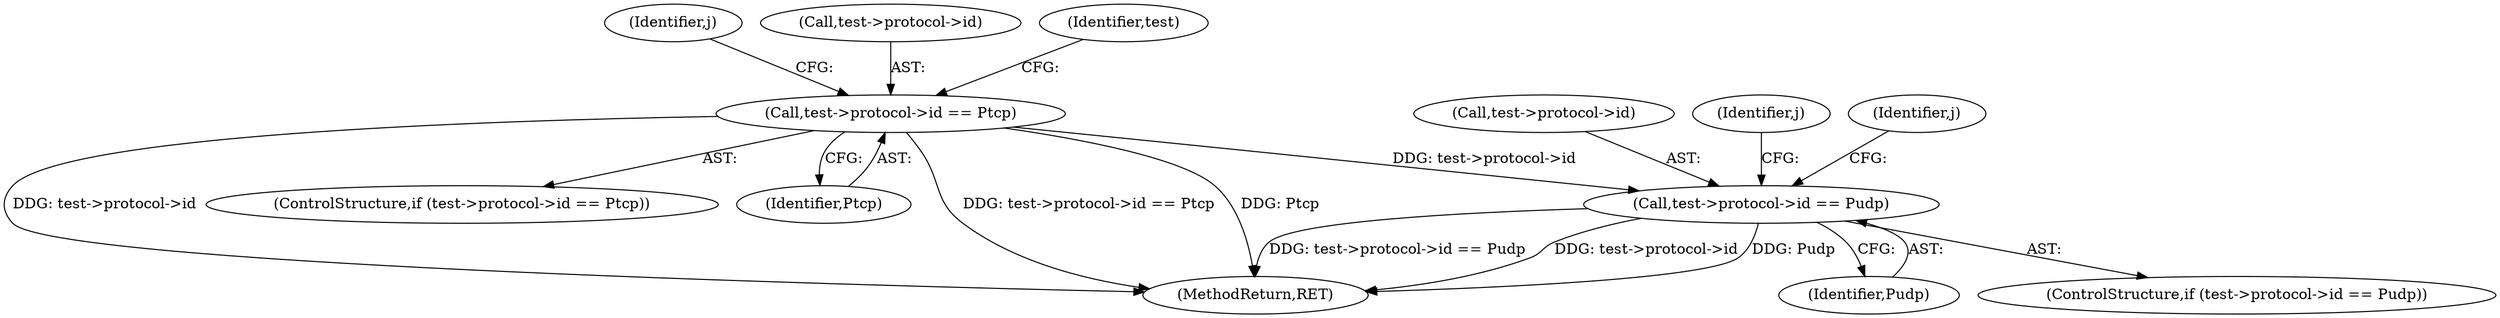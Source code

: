 digraph "0_iperf_91f2fa59e8ed80dfbf400add0164ee0e508e412a_50@pointer" {
"1000138" [label="(Call,test->protocol->id == Pudp)"];
"1000126" [label="(Call,test->protocol->id == Ptcp)"];
"1000134" [label="(Identifier,j)"];
"1000139" [label="(Call,test->protocol->id)"];
"1000137" [label="(ControlStructure,if (test->protocol->id == Pudp))"];
"1000404" [label="(MethodReturn,RET)"];
"1000144" [label="(Identifier,Pudp)"];
"1000126" [label="(Call,test->protocol->id == Ptcp)"];
"1000125" [label="(ControlStructure,if (test->protocol->id == Ptcp))"];
"1000127" [label="(Call,test->protocol->id)"];
"1000132" [label="(Identifier,Ptcp)"];
"1000138" [label="(Call,test->protocol->id == Pudp)"];
"1000141" [label="(Identifier,test)"];
"1000149" [label="(Identifier,j)"];
"1000146" [label="(Identifier,j)"];
"1000138" -> "1000137"  [label="AST: "];
"1000138" -> "1000144"  [label="CFG: "];
"1000139" -> "1000138"  [label="AST: "];
"1000144" -> "1000138"  [label="AST: "];
"1000146" -> "1000138"  [label="CFG: "];
"1000149" -> "1000138"  [label="CFG: "];
"1000138" -> "1000404"  [label="DDG: test->protocol->id"];
"1000138" -> "1000404"  [label="DDG: Pudp"];
"1000138" -> "1000404"  [label="DDG: test->protocol->id == Pudp"];
"1000126" -> "1000138"  [label="DDG: test->protocol->id"];
"1000126" -> "1000125"  [label="AST: "];
"1000126" -> "1000132"  [label="CFG: "];
"1000127" -> "1000126"  [label="AST: "];
"1000132" -> "1000126"  [label="AST: "];
"1000134" -> "1000126"  [label="CFG: "];
"1000141" -> "1000126"  [label="CFG: "];
"1000126" -> "1000404"  [label="DDG: test->protocol->id == Ptcp"];
"1000126" -> "1000404"  [label="DDG: Ptcp"];
"1000126" -> "1000404"  [label="DDG: test->protocol->id"];
}
